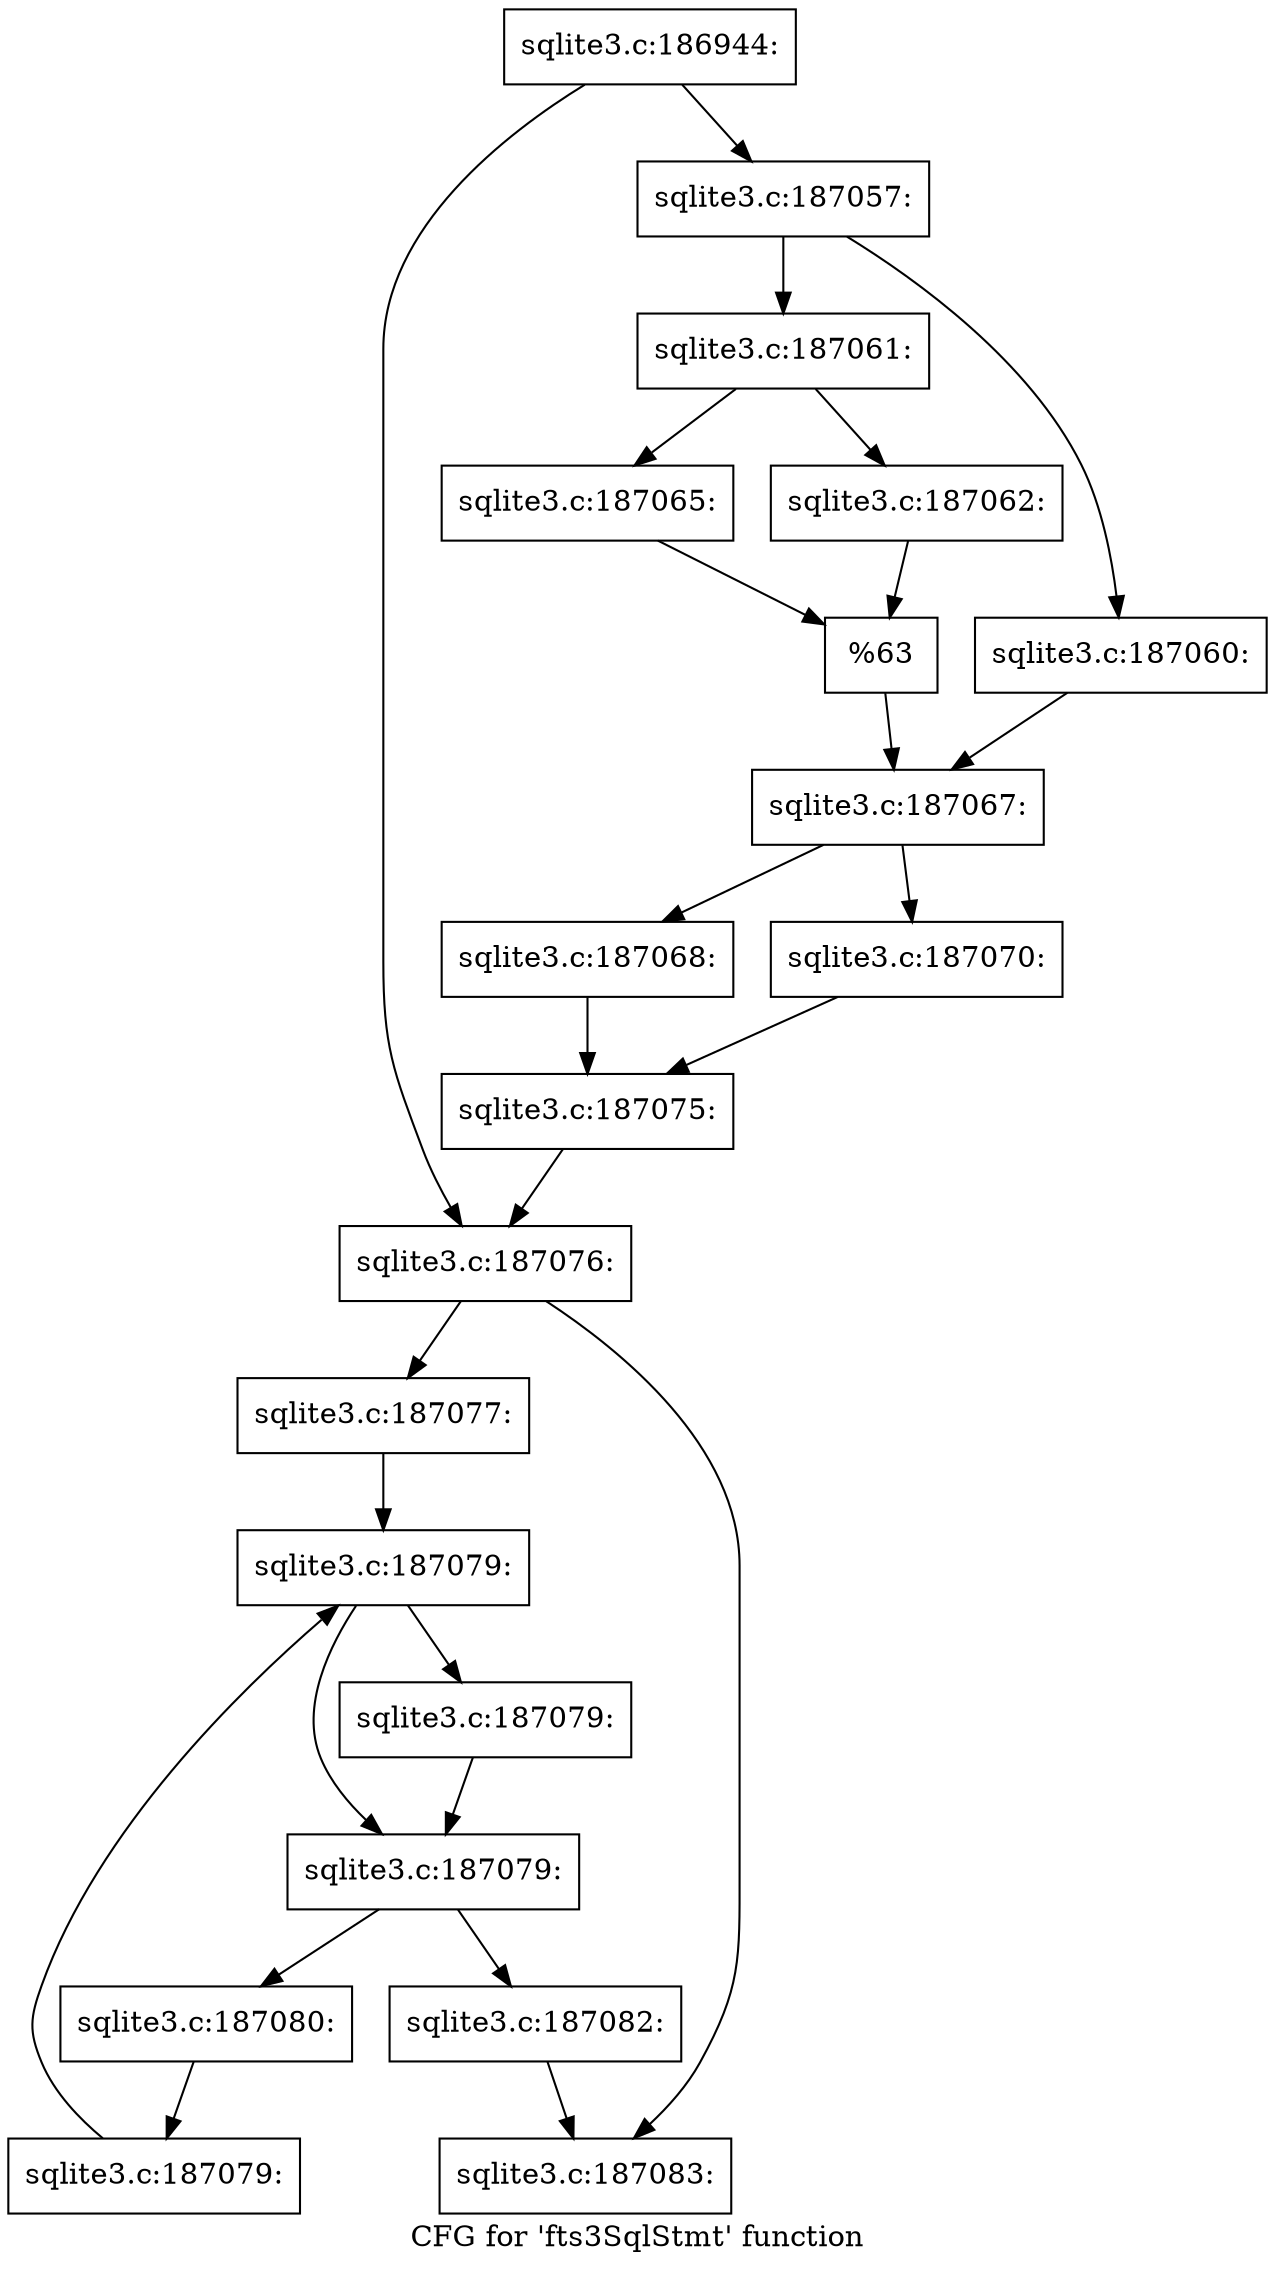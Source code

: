 digraph "CFG for 'fts3SqlStmt' function" {
	label="CFG for 'fts3SqlStmt' function";

	Node0x55c0fab3ddf0 [shape=record,label="{sqlite3.c:186944:}"];
	Node0x55c0fab3ddf0 -> Node0x55c0fab4c6d0;
	Node0x55c0fab3ddf0 -> Node0x55c0fab4c680;
	Node0x55c0fab4c680 [shape=record,label="{sqlite3.c:187057:}"];
	Node0x55c0fab4c680 -> Node0x55c0fab4d110;
	Node0x55c0fab4c680 -> Node0x55c0fab4d1b0;
	Node0x55c0fab4d110 [shape=record,label="{sqlite3.c:187060:}"];
	Node0x55c0fab4d110 -> Node0x55c0fab4d160;
	Node0x55c0fab4d1b0 [shape=record,label="{sqlite3.c:187061:}"];
	Node0x55c0fab4d1b0 -> Node0x55c0fab4e0b0;
	Node0x55c0fab4d1b0 -> Node0x55c0fab4e150;
	Node0x55c0fab4e0b0 [shape=record,label="{sqlite3.c:187062:}"];
	Node0x55c0fab4e0b0 -> Node0x55c0fab4e100;
	Node0x55c0fab4e150 [shape=record,label="{sqlite3.c:187065:}"];
	Node0x55c0fab4e150 -> Node0x55c0fab4e100;
	Node0x55c0fab4e100 [shape=record,label="{%63}"];
	Node0x55c0fab4e100 -> Node0x55c0fab4d160;
	Node0x55c0fab4d160 [shape=record,label="{sqlite3.c:187067:}"];
	Node0x55c0fab4d160 -> Node0x55c0fab4f980;
	Node0x55c0fab4d160 -> Node0x55c0fab4f8e0;
	Node0x55c0fab4f8e0 [shape=record,label="{sqlite3.c:187068:}"];
	Node0x55c0fab4f8e0 -> Node0x55c0fab4f930;
	Node0x55c0fab4f980 [shape=record,label="{sqlite3.c:187070:}"];
	Node0x55c0fab4f980 -> Node0x55c0fab4f930;
	Node0x55c0fab4f930 [shape=record,label="{sqlite3.c:187075:}"];
	Node0x55c0fab4f930 -> Node0x55c0fab4c6d0;
	Node0x55c0fab4c6d0 [shape=record,label="{sqlite3.c:187076:}"];
	Node0x55c0fab4c6d0 -> Node0x55c0fab50340;
	Node0x55c0fab4c6d0 -> Node0x55c0fab50e60;
	Node0x55c0fab50340 [shape=record,label="{sqlite3.c:187077:}"];
	Node0x55c0fab50340 -> Node0x55c0fab51ac0;
	Node0x55c0fab51ac0 [shape=record,label="{sqlite3.c:187079:}"];
	Node0x55c0fab51ac0 -> Node0x55c0fab51db0;
	Node0x55c0fab51ac0 -> Node0x55c0fab51d60;
	Node0x55c0fab51db0 [shape=record,label="{sqlite3.c:187079:}"];
	Node0x55c0fab51db0 -> Node0x55c0fab51d60;
	Node0x55c0fab51d60 [shape=record,label="{sqlite3.c:187079:}"];
	Node0x55c0fab51d60 -> Node0x55c0fab51ce0;
	Node0x55c0fab51d60 -> Node0x55c0fab51910;
	Node0x55c0fab51ce0 [shape=record,label="{sqlite3.c:187080:}"];
	Node0x55c0fab51ce0 -> Node0x55c0fab51c50;
	Node0x55c0fab51c50 [shape=record,label="{sqlite3.c:187079:}"];
	Node0x55c0fab51c50 -> Node0x55c0fab51ac0;
	Node0x55c0fab51910 [shape=record,label="{sqlite3.c:187082:}"];
	Node0x55c0fab51910 -> Node0x55c0fab50e60;
	Node0x55c0fab50e60 [shape=record,label="{sqlite3.c:187083:}"];
}

